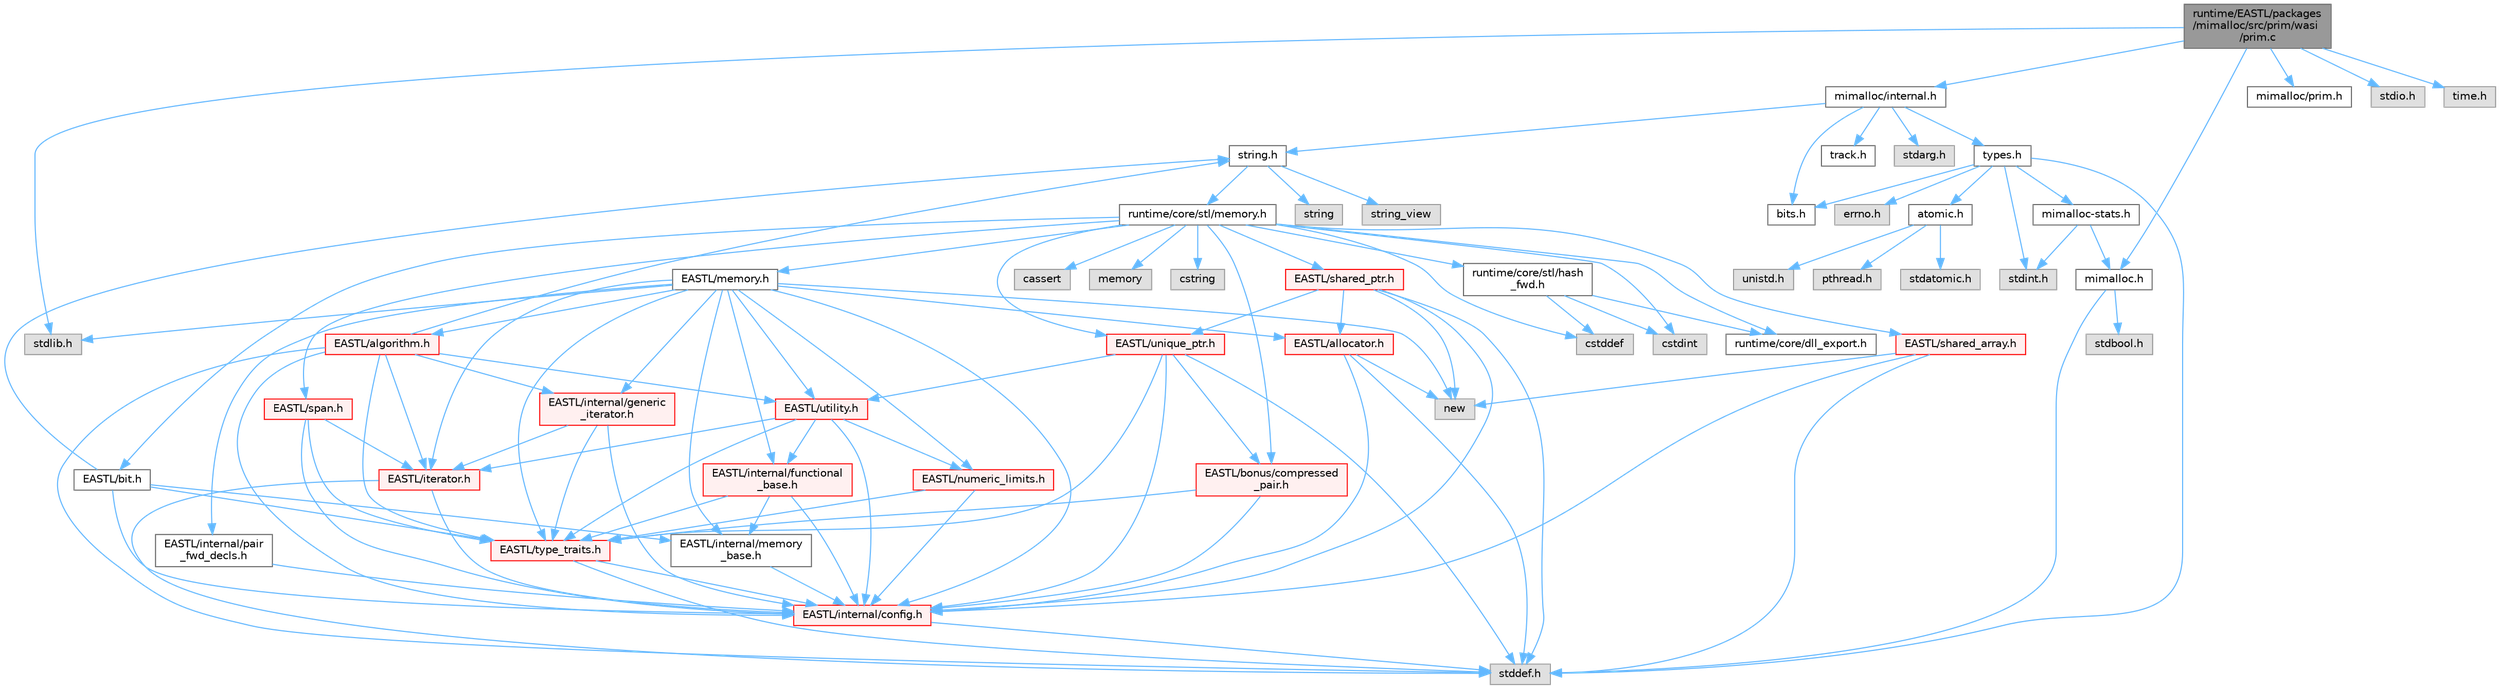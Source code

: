 digraph "runtime/EASTL/packages/mimalloc/src/prim/wasi/prim.c"
{
 // LATEX_PDF_SIZE
  bgcolor="transparent";
  edge [fontname=Helvetica,fontsize=10,labelfontname=Helvetica,labelfontsize=10];
  node [fontname=Helvetica,fontsize=10,shape=box,height=0.2,width=0.4];
  Node1 [id="Node000001",label="runtime/EASTL/packages\l/mimalloc/src/prim/wasi\l/prim.c",height=0.2,width=0.4,color="gray40", fillcolor="grey60", style="filled", fontcolor="black",tooltip=" "];
  Node1 -> Node2 [id="edge110_Node000001_Node000002",color="steelblue1",style="solid",tooltip=" "];
  Node2 [id="Node000002",label="mimalloc.h",height=0.2,width=0.4,color="grey40", fillcolor="white", style="filled",URL="$mimalloc_8h.html",tooltip=" "];
  Node2 -> Node3 [id="edge111_Node000002_Node000003",color="steelblue1",style="solid",tooltip=" "];
  Node3 [id="Node000003",label="stddef.h",height=0.2,width=0.4,color="grey60", fillcolor="#E0E0E0", style="filled",tooltip=" "];
  Node2 -> Node4 [id="edge112_Node000002_Node000004",color="steelblue1",style="solid",tooltip=" "];
  Node4 [id="Node000004",label="stdbool.h",height=0.2,width=0.4,color="grey60", fillcolor="#E0E0E0", style="filled",tooltip=" "];
  Node1 -> Node5 [id="edge113_Node000001_Node000005",color="steelblue1",style="solid",tooltip=" "];
  Node5 [id="Node000005",label="mimalloc/internal.h",height=0.2,width=0.4,color="grey40", fillcolor="white", style="filled",URL="$_e_a_s_t_l_2packages_2mimalloc_2include_2mimalloc_2internal_8h.html",tooltip=" "];
  Node5 -> Node6 [id="edge114_Node000005_Node000006",color="steelblue1",style="solid",tooltip=" "];
  Node6 [id="Node000006",label="types.h",height=0.2,width=0.4,color="grey40", fillcolor="white", style="filled",URL="$types_8h.html",tooltip=" "];
  Node6 -> Node7 [id="edge115_Node000006_Node000007",color="steelblue1",style="solid",tooltip=" "];
  Node7 [id="Node000007",label="mimalloc-stats.h",height=0.2,width=0.4,color="grey40", fillcolor="white", style="filled",URL="$mimalloc-stats_8h.html",tooltip=" "];
  Node7 -> Node2 [id="edge116_Node000007_Node000002",color="steelblue1",style="solid",tooltip=" "];
  Node7 -> Node8 [id="edge117_Node000007_Node000008",color="steelblue1",style="solid",tooltip=" "];
  Node8 [id="Node000008",label="stdint.h",height=0.2,width=0.4,color="grey60", fillcolor="#E0E0E0", style="filled",tooltip=" "];
  Node6 -> Node3 [id="edge118_Node000006_Node000003",color="steelblue1",style="solid",tooltip=" "];
  Node6 -> Node8 [id="edge119_Node000006_Node000008",color="steelblue1",style="solid",tooltip=" "];
  Node6 -> Node9 [id="edge120_Node000006_Node000009",color="steelblue1",style="solid",tooltip=" "];
  Node9 [id="Node000009",label="errno.h",height=0.2,width=0.4,color="grey60", fillcolor="#E0E0E0", style="filled",tooltip=" "];
  Node6 -> Node10 [id="edge121_Node000006_Node000010",color="steelblue1",style="solid",tooltip=" "];
  Node10 [id="Node000010",label="bits.h",height=0.2,width=0.4,color="grey40", fillcolor="white", style="filled",URL="$bits_8h.html",tooltip=" "];
  Node6 -> Node11 [id="edge122_Node000006_Node000011",color="steelblue1",style="solid",tooltip=" "];
  Node11 [id="Node000011",label="atomic.h",height=0.2,width=0.4,color="grey40", fillcolor="white", style="filled",URL="$_e_a_s_t_l_2packages_2mimalloc_2include_2mimalloc_2atomic_8h.html",tooltip=" "];
  Node11 -> Node12 [id="edge123_Node000011_Node000012",color="steelblue1",style="solid",tooltip=" "];
  Node12 [id="Node000012",label="pthread.h",height=0.2,width=0.4,color="grey60", fillcolor="#E0E0E0", style="filled",tooltip=" "];
  Node11 -> Node13 [id="edge124_Node000011_Node000013",color="steelblue1",style="solid",tooltip=" "];
  Node13 [id="Node000013",label="stdatomic.h",height=0.2,width=0.4,color="grey60", fillcolor="#E0E0E0", style="filled",tooltip=" "];
  Node11 -> Node14 [id="edge125_Node000011_Node000014",color="steelblue1",style="solid",tooltip=" "];
  Node14 [id="Node000014",label="unistd.h",height=0.2,width=0.4,color="grey60", fillcolor="#E0E0E0", style="filled",tooltip=" "];
  Node5 -> Node15 [id="edge126_Node000005_Node000015",color="steelblue1",style="solid",tooltip=" "];
  Node15 [id="Node000015",label="track.h",height=0.2,width=0.4,color="grey40", fillcolor="white", style="filled",URL="$track_8h.html",tooltip=" "];
  Node5 -> Node10 [id="edge127_Node000005_Node000010",color="steelblue1",style="solid",tooltip=" "];
  Node5 -> Node16 [id="edge128_Node000005_Node000016",color="steelblue1",style="solid",tooltip=" "];
  Node16 [id="Node000016",label="stdarg.h",height=0.2,width=0.4,color="grey60", fillcolor="#E0E0E0", style="filled",tooltip=" "];
  Node5 -> Node17 [id="edge129_Node000005_Node000017",color="steelblue1",style="solid",tooltip=" "];
  Node17 [id="Node000017",label="string.h",height=0.2,width=0.4,color="grey40", fillcolor="white", style="filled",URL="$string_8h.html",tooltip=" "];
  Node17 -> Node18 [id="edge130_Node000017_Node000018",color="steelblue1",style="solid",tooltip=" "];
  Node18 [id="Node000018",label="string",height=0.2,width=0.4,color="grey60", fillcolor="#E0E0E0", style="filled",tooltip=" "];
  Node17 -> Node19 [id="edge131_Node000017_Node000019",color="steelblue1",style="solid",tooltip=" "];
  Node19 [id="Node000019",label="string_view",height=0.2,width=0.4,color="grey60", fillcolor="#E0E0E0", style="filled",tooltip=" "];
  Node17 -> Node20 [id="edge132_Node000017_Node000020",color="steelblue1",style="solid",tooltip=" "];
  Node20 [id="Node000020",label="runtime/core/stl/memory.h",height=0.2,width=0.4,color="grey40", fillcolor="white", style="filled",URL="$core_2stl_2memory_8h.html",tooltip=" "];
  Node20 -> Node21 [id="edge133_Node000020_Node000021",color="steelblue1",style="solid",tooltip=" "];
  Node21 [id="Node000021",label="cstddef",height=0.2,width=0.4,color="grey60", fillcolor="#E0E0E0", style="filled",tooltip=" "];
  Node20 -> Node22 [id="edge134_Node000020_Node000022",color="steelblue1",style="solid",tooltip=" "];
  Node22 [id="Node000022",label="cstdint",height=0.2,width=0.4,color="grey60", fillcolor="#E0E0E0", style="filled",tooltip=" "];
  Node20 -> Node23 [id="edge135_Node000020_Node000023",color="steelblue1",style="solid",tooltip=" "];
  Node23 [id="Node000023",label="cassert",height=0.2,width=0.4,color="grey60", fillcolor="#E0E0E0", style="filled",tooltip=" "];
  Node20 -> Node24 [id="edge136_Node000020_Node000024",color="steelblue1",style="solid",tooltip=" "];
  Node24 [id="Node000024",label="memory",height=0.2,width=0.4,color="grey60", fillcolor="#E0E0E0", style="filled",tooltip=" "];
  Node20 -> Node25 [id="edge137_Node000020_Node000025",color="steelblue1",style="solid",tooltip=" "];
  Node25 [id="Node000025",label="cstring",height=0.2,width=0.4,color="grey60", fillcolor="#E0E0E0", style="filled",tooltip=" "];
  Node20 -> Node26 [id="edge138_Node000020_Node000026",color="steelblue1",style="solid",tooltip=" "];
  Node26 [id="Node000026",label="EASTL/bit.h",height=0.2,width=0.4,color="grey40", fillcolor="white", style="filled",URL="$bit_8h.html",tooltip=" "];
  Node26 -> Node27 [id="edge139_Node000026_Node000027",color="steelblue1",style="solid",tooltip=" "];
  Node27 [id="Node000027",label="EASTL/internal/config.h",height=0.2,width=0.4,color="red", fillcolor="#FFF0F0", style="filled",URL="$config_8h.html",tooltip=" "];
  Node27 -> Node3 [id="edge140_Node000027_Node000003",color="steelblue1",style="solid",tooltip=" "];
  Node26 -> Node35 [id="edge141_Node000026_Node000035",color="steelblue1",style="solid",tooltip=" "];
  Node35 [id="Node000035",label="EASTL/internal/memory\l_base.h",height=0.2,width=0.4,color="grey40", fillcolor="white", style="filled",URL="$memory__base_8h.html",tooltip=" "];
  Node35 -> Node27 [id="edge142_Node000035_Node000027",color="steelblue1",style="solid",tooltip=" "];
  Node26 -> Node36 [id="edge143_Node000026_Node000036",color="steelblue1",style="solid",tooltip=" "];
  Node36 [id="Node000036",label="EASTL/type_traits.h",height=0.2,width=0.4,color="red", fillcolor="#FFF0F0", style="filled",URL="$_e_a_s_t_l_2include_2_e_a_s_t_l_2type__traits_8h.html",tooltip=" "];
  Node36 -> Node27 [id="edge144_Node000036_Node000027",color="steelblue1",style="solid",tooltip=" "];
  Node36 -> Node3 [id="edge145_Node000036_Node000003",color="steelblue1",style="solid",tooltip=" "];
  Node26 -> Node17 [id="edge146_Node000026_Node000017",color="steelblue1",style="solid",tooltip=" "];
  Node20 -> Node46 [id="edge147_Node000020_Node000046",color="steelblue1",style="solid",tooltip=" "];
  Node46 [id="Node000046",label="EASTL/memory.h",height=0.2,width=0.4,color="grey40", fillcolor="white", style="filled",URL="$_e_a_s_t_l_2include_2_e_a_s_t_l_2memory_8h.html",tooltip=" "];
  Node46 -> Node27 [id="edge148_Node000046_Node000027",color="steelblue1",style="solid",tooltip=" "];
  Node46 -> Node35 [id="edge149_Node000046_Node000035",color="steelblue1",style="solid",tooltip=" "];
  Node46 -> Node47 [id="edge150_Node000046_Node000047",color="steelblue1",style="solid",tooltip=" "];
  Node47 [id="Node000047",label="EASTL/internal/generic\l_iterator.h",height=0.2,width=0.4,color="red", fillcolor="#FFF0F0", style="filled",URL="$generic__iterator_8h.html",tooltip=" "];
  Node47 -> Node27 [id="edge151_Node000047_Node000027",color="steelblue1",style="solid",tooltip=" "];
  Node47 -> Node48 [id="edge152_Node000047_Node000048",color="steelblue1",style="solid",tooltip=" "];
  Node48 [id="Node000048",label="EASTL/iterator.h",height=0.2,width=0.4,color="red", fillcolor="#FFF0F0", style="filled",URL="$_e_a_s_t_l_2include_2_e_a_s_t_l_2iterator_8h.html",tooltip=" "];
  Node48 -> Node27 [id="edge153_Node000048_Node000027",color="steelblue1",style="solid",tooltip=" "];
  Node48 -> Node3 [id="edge154_Node000048_Node000003",color="steelblue1",style="solid",tooltip=" "];
  Node47 -> Node36 [id="edge155_Node000047_Node000036",color="steelblue1",style="solid",tooltip=" "];
  Node46 -> Node51 [id="edge156_Node000046_Node000051",color="steelblue1",style="solid",tooltip=" "];
  Node51 [id="Node000051",label="EASTL/internal/pair\l_fwd_decls.h",height=0.2,width=0.4,color="grey40", fillcolor="white", style="filled",URL="$pair__fwd__decls_8h.html",tooltip=" "];
  Node51 -> Node27 [id="edge157_Node000051_Node000027",color="steelblue1",style="solid",tooltip=" "];
  Node46 -> Node52 [id="edge158_Node000046_Node000052",color="steelblue1",style="solid",tooltip=" "];
  Node52 [id="Node000052",label="EASTL/internal/functional\l_base.h",height=0.2,width=0.4,color="red", fillcolor="#FFF0F0", style="filled",URL="$functional__base_8h.html",tooltip=" "];
  Node52 -> Node27 [id="edge159_Node000052_Node000027",color="steelblue1",style="solid",tooltip=" "];
  Node52 -> Node35 [id="edge160_Node000052_Node000035",color="steelblue1",style="solid",tooltip=" "];
  Node52 -> Node36 [id="edge161_Node000052_Node000036",color="steelblue1",style="solid",tooltip=" "];
  Node46 -> Node53 [id="edge162_Node000046_Node000053",color="steelblue1",style="solid",tooltip=" "];
  Node53 [id="Node000053",label="EASTL/algorithm.h",height=0.2,width=0.4,color="red", fillcolor="#FFF0F0", style="filled",URL="$_e_a_s_t_l_2include_2_e_a_s_t_l_2algorithm_8h.html",tooltip=" "];
  Node53 -> Node27 [id="edge163_Node000053_Node000027",color="steelblue1",style="solid",tooltip=" "];
  Node53 -> Node36 [id="edge164_Node000053_Node000036",color="steelblue1",style="solid",tooltip=" "];
  Node53 -> Node48 [id="edge165_Node000053_Node000048",color="steelblue1",style="solid",tooltip=" "];
  Node53 -> Node63 [id="edge166_Node000053_Node000063",color="steelblue1",style="solid",tooltip=" "];
  Node63 [id="Node000063",label="EASTL/utility.h",height=0.2,width=0.4,color="red", fillcolor="#FFF0F0", style="filled",URL="$_e_a_s_t_l_2include_2_e_a_s_t_l_2utility_8h.html",tooltip=" "];
  Node63 -> Node27 [id="edge167_Node000063_Node000027",color="steelblue1",style="solid",tooltip=" "];
  Node63 -> Node36 [id="edge168_Node000063_Node000036",color="steelblue1",style="solid",tooltip=" "];
  Node63 -> Node48 [id="edge169_Node000063_Node000048",color="steelblue1",style="solid",tooltip=" "];
  Node63 -> Node64 [id="edge170_Node000063_Node000064",color="steelblue1",style="solid",tooltip=" "];
  Node64 [id="Node000064",label="EASTL/numeric_limits.h",height=0.2,width=0.4,color="red", fillcolor="#FFF0F0", style="filled",URL="$numeric__limits_8h.html",tooltip=" "];
  Node64 -> Node27 [id="edge171_Node000064_Node000027",color="steelblue1",style="solid",tooltip=" "];
  Node64 -> Node36 [id="edge172_Node000064_Node000036",color="steelblue1",style="solid",tooltip=" "];
  Node63 -> Node52 [id="edge173_Node000063_Node000052",color="steelblue1",style="solid",tooltip=" "];
  Node53 -> Node47 [id="edge174_Node000053_Node000047",color="steelblue1",style="solid",tooltip=" "];
  Node53 -> Node3 [id="edge175_Node000053_Node000003",color="steelblue1",style="solid",tooltip=" "];
  Node53 -> Node17 [id="edge176_Node000053_Node000017",color="steelblue1",style="solid",tooltip=" "];
  Node46 -> Node36 [id="edge177_Node000046_Node000036",color="steelblue1",style="solid",tooltip=" "];
  Node46 -> Node60 [id="edge178_Node000046_Node000060",color="steelblue1",style="solid",tooltip=" "];
  Node60 [id="Node000060",label="EASTL/allocator.h",height=0.2,width=0.4,color="red", fillcolor="#FFF0F0", style="filled",URL="$allocator_8h.html",tooltip=" "];
  Node60 -> Node27 [id="edge179_Node000060_Node000027",color="steelblue1",style="solid",tooltip=" "];
  Node60 -> Node3 [id="edge180_Node000060_Node000003",color="steelblue1",style="solid",tooltip=" "];
  Node60 -> Node61 [id="edge181_Node000060_Node000061",color="steelblue1",style="solid",tooltip=" "];
  Node61 [id="Node000061",label="new",height=0.2,width=0.4,color="grey60", fillcolor="#E0E0E0", style="filled",tooltip=" "];
  Node46 -> Node48 [id="edge182_Node000046_Node000048",color="steelblue1",style="solid",tooltip=" "];
  Node46 -> Node63 [id="edge183_Node000046_Node000063",color="steelblue1",style="solid",tooltip=" "];
  Node46 -> Node64 [id="edge184_Node000046_Node000064",color="steelblue1",style="solid",tooltip=" "];
  Node46 -> Node73 [id="edge185_Node000046_Node000073",color="steelblue1",style="solid",tooltip=" "];
  Node73 [id="Node000073",label="stdlib.h",height=0.2,width=0.4,color="grey60", fillcolor="#E0E0E0", style="filled",tooltip=" "];
  Node46 -> Node61 [id="edge186_Node000046_Node000061",color="steelblue1",style="solid",tooltip=" "];
  Node20 -> Node74 [id="edge187_Node000020_Node000074",color="steelblue1",style="solid",tooltip=" "];
  Node74 [id="Node000074",label="EASTL/shared_array.h",height=0.2,width=0.4,color="red", fillcolor="#FFF0F0", style="filled",URL="$shared__array_8h.html",tooltip=" "];
  Node74 -> Node27 [id="edge188_Node000074_Node000027",color="steelblue1",style="solid",tooltip=" "];
  Node74 -> Node61 [id="edge189_Node000074_Node000061",color="steelblue1",style="solid",tooltip=" "];
  Node74 -> Node3 [id="edge190_Node000074_Node000003",color="steelblue1",style="solid",tooltip=" "];
  Node20 -> Node77 [id="edge191_Node000020_Node000077",color="steelblue1",style="solid",tooltip=" "];
  Node77 [id="Node000077",label="EASTL/unique_ptr.h",height=0.2,width=0.4,color="red", fillcolor="#FFF0F0", style="filled",URL="$unique__ptr_8h.html",tooltip=" "];
  Node77 -> Node78 [id="edge192_Node000077_Node000078",color="steelblue1",style="solid",tooltip=" "];
  Node78 [id="Node000078",label="EASTL/bonus/compressed\l_pair.h",height=0.2,width=0.4,color="red", fillcolor="#FFF0F0", style="filled",URL="$compressed__pair_8h.html",tooltip=" "];
  Node78 -> Node27 [id="edge193_Node000078_Node000027",color="steelblue1",style="solid",tooltip=" "];
  Node78 -> Node36 [id="edge194_Node000078_Node000036",color="steelblue1",style="solid",tooltip=" "];
  Node77 -> Node27 [id="edge195_Node000077_Node000027",color="steelblue1",style="solid",tooltip=" "];
  Node77 -> Node36 [id="edge196_Node000077_Node000036",color="steelblue1",style="solid",tooltip=" "];
  Node77 -> Node63 [id="edge197_Node000077_Node000063",color="steelblue1",style="solid",tooltip=" "];
  Node77 -> Node3 [id="edge198_Node000077_Node000003",color="steelblue1",style="solid",tooltip=" "];
  Node20 -> Node80 [id="edge199_Node000020_Node000080",color="steelblue1",style="solid",tooltip=" "];
  Node80 [id="Node000080",label="EASTL/shared_ptr.h",height=0.2,width=0.4,color="red", fillcolor="#FFF0F0", style="filled",URL="$shared__ptr_8h.html",tooltip=" "];
  Node80 -> Node27 [id="edge200_Node000080_Node000027",color="steelblue1",style="solid",tooltip=" "];
  Node80 -> Node77 [id="edge201_Node000080_Node000077",color="steelblue1",style="solid",tooltip=" "];
  Node80 -> Node60 [id="edge202_Node000080_Node000060",color="steelblue1",style="solid",tooltip=" "];
  Node80 -> Node61 [id="edge203_Node000080_Node000061",color="steelblue1",style="solid",tooltip=" "];
  Node80 -> Node3 [id="edge204_Node000080_Node000003",color="steelblue1",style="solid",tooltip=" "];
  Node20 -> Node160 [id="edge205_Node000020_Node000160",color="steelblue1",style="solid",tooltip=" "];
  Node160 [id="Node000160",label="EASTL/span.h",height=0.2,width=0.4,color="red", fillcolor="#FFF0F0", style="filled",URL="$span_8h.html",tooltip=" "];
  Node160 -> Node27 [id="edge206_Node000160_Node000027",color="steelblue1",style="solid",tooltip=" "];
  Node160 -> Node36 [id="edge207_Node000160_Node000036",color="steelblue1",style="solid",tooltip=" "];
  Node160 -> Node48 [id="edge208_Node000160_Node000048",color="steelblue1",style="solid",tooltip=" "];
  Node20 -> Node78 [id="edge209_Node000020_Node000078",color="steelblue1",style="solid",tooltip=" "];
  Node20 -> Node163 [id="edge210_Node000020_Node000163",color="steelblue1",style="solid",tooltip=" "];
  Node163 [id="Node000163",label="runtime/core/dll_export.h",height=0.2,width=0.4,color="grey40", fillcolor="white", style="filled",URL="$dll__export_8h.html",tooltip=" "];
  Node20 -> Node164 [id="edge211_Node000020_Node000164",color="steelblue1",style="solid",tooltip=" "];
  Node164 [id="Node000164",label="runtime/core/stl/hash\l_fwd.h",height=0.2,width=0.4,color="grey40", fillcolor="white", style="filled",URL="$hash__fwd_8h.html",tooltip=" "];
  Node164 -> Node21 [id="edge212_Node000164_Node000021",color="steelblue1",style="solid",tooltip=" "];
  Node164 -> Node22 [id="edge213_Node000164_Node000022",color="steelblue1",style="solid",tooltip=" "];
  Node164 -> Node163 [id="edge214_Node000164_Node000163",color="steelblue1",style="solid",tooltip=" "];
  Node1 -> Node165 [id="edge215_Node000001_Node000165",color="steelblue1",style="solid",tooltip=" "];
  Node165 [id="Node000165",label="mimalloc/prim.h",height=0.2,width=0.4,color="grey40", fillcolor="white", style="filled",URL="$prim_8h.html",tooltip=" "];
  Node1 -> Node166 [id="edge216_Node000001_Node000166",color="steelblue1",style="solid",tooltip=" "];
  Node166 [id="Node000166",label="stdio.h",height=0.2,width=0.4,color="grey60", fillcolor="#E0E0E0", style="filled",tooltip=" "];
  Node1 -> Node73 [id="edge217_Node000001_Node000073",color="steelblue1",style="solid",tooltip=" "];
  Node1 -> Node167 [id="edge218_Node000001_Node000167",color="steelblue1",style="solid",tooltip=" "];
  Node167 [id="Node000167",label="time.h",height=0.2,width=0.4,color="grey60", fillcolor="#E0E0E0", style="filled",tooltip=" "];
}
